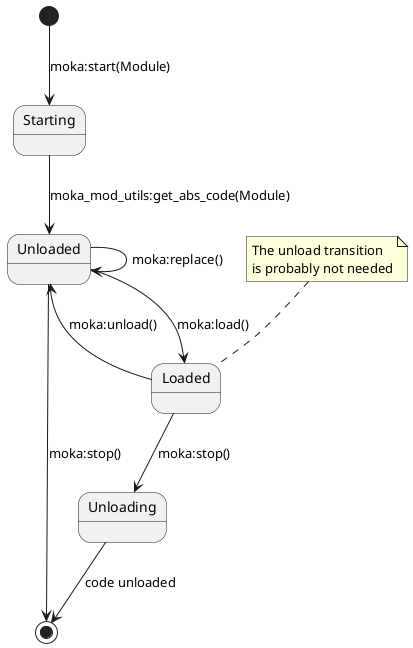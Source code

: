 @startuml

[*] --> Starting : moka:start(Module)

Starting --> Unloaded : moka_mod_utils:get_abs_code(Module)

Unloaded --> Unloaded : moka:replace()

Unloaded --> Loaded : moka:load()

Loaded --> Unloading : moka:stop()

Unloading --> [*] : code unloaded
Unloaded --> [*] : moka:stop()

Loaded --> Unloaded : moka:unload()
note top of Loaded : The unload transition\nis probably not needed


@enduml